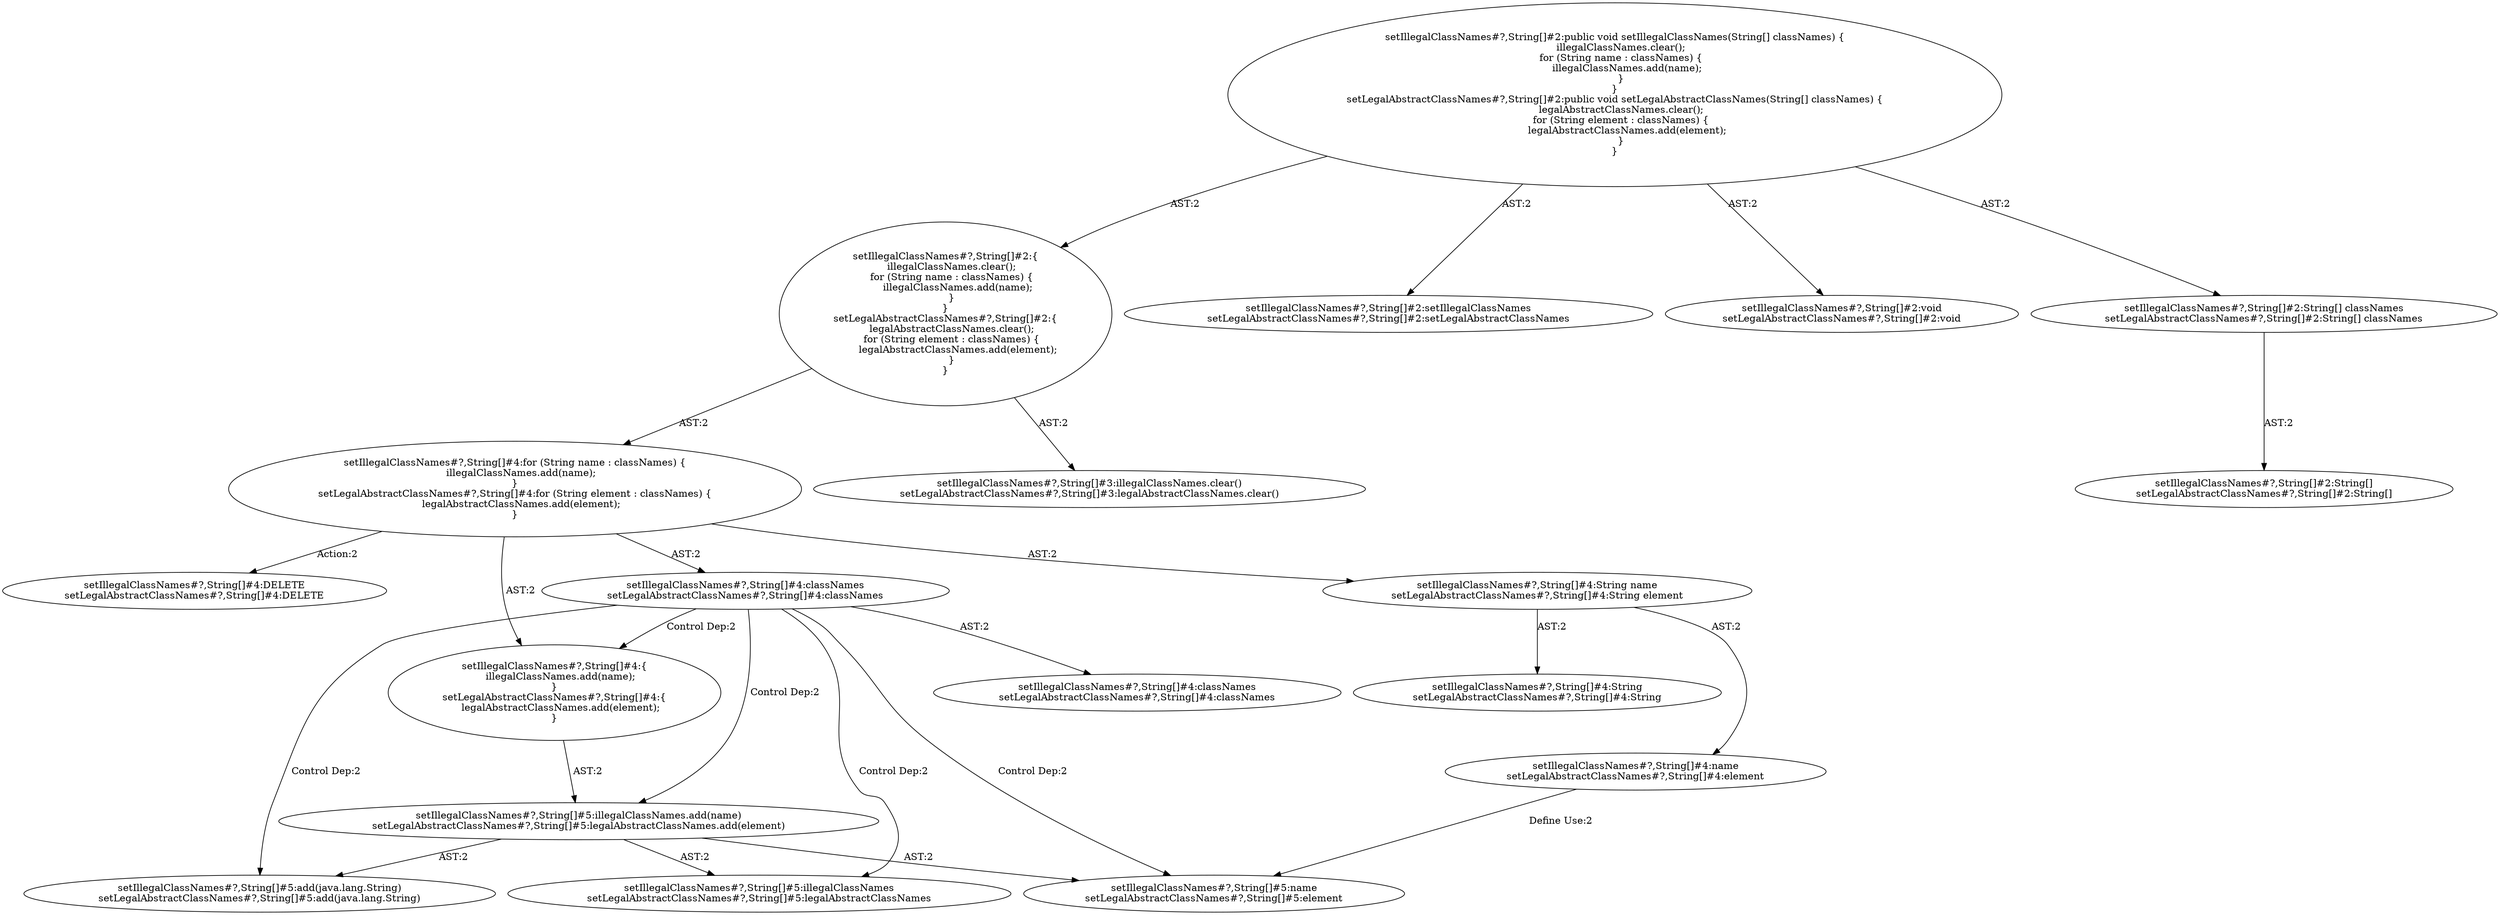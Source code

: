 digraph "Pattern" {
0 [label="setIllegalClassNames#?,String[]#4:DELETE
setLegalAbstractClassNames#?,String[]#4:DELETE" shape=ellipse]
1 [label="setIllegalClassNames#?,String[]#4:for (String name : classNames) \{
    illegalClassNames.add(name);
\}
setLegalAbstractClassNames#?,String[]#4:for (String element : classNames) \{
    legalAbstractClassNames.add(element);
\}" shape=ellipse]
2 [label="setIllegalClassNames#?,String[]#2:\{
    illegalClassNames.clear();
    for (String name : classNames) \{
        illegalClassNames.add(name);
    \}
\}
setLegalAbstractClassNames#?,String[]#2:\{
    legalAbstractClassNames.clear();
    for (String element : classNames) \{
        legalAbstractClassNames.add(element);
    \}
\}" shape=ellipse]
3 [label="setIllegalClassNames#?,String[]#2:public void setIllegalClassNames(String[] classNames) \{
    illegalClassNames.clear();
    for (String name : classNames) \{
        illegalClassNames.add(name);
    \}
\}
setLegalAbstractClassNames#?,String[]#2:public void setLegalAbstractClassNames(String[] classNames) \{
    legalAbstractClassNames.clear();
    for (String element : classNames) \{
        legalAbstractClassNames.add(element);
    \}
\}" shape=ellipse]
4 [label="setIllegalClassNames#?,String[]#2:setIllegalClassNames
setLegalAbstractClassNames#?,String[]#2:setLegalAbstractClassNames" shape=ellipse]
5 [label="setIllegalClassNames#?,String[]#2:void
setLegalAbstractClassNames#?,String[]#2:void" shape=ellipse]
6 [label="setIllegalClassNames#?,String[]#2:String[] classNames
setLegalAbstractClassNames#?,String[]#2:String[] classNames" shape=ellipse]
7 [label="setIllegalClassNames#?,String[]#2:String[]
setLegalAbstractClassNames#?,String[]#2:String[]" shape=ellipse]
8 [label="setIllegalClassNames#?,String[]#3:illegalClassNames.clear()
setLegalAbstractClassNames#?,String[]#3:legalAbstractClassNames.clear()" shape=ellipse]
9 [label="setIllegalClassNames#?,String[]#4:String name
setLegalAbstractClassNames#?,String[]#4:String element" shape=ellipse]
10 [label="setIllegalClassNames#?,String[]#4:name
setLegalAbstractClassNames#?,String[]#4:element" shape=ellipse]
11 [label="setIllegalClassNames#?,String[]#4:String
setLegalAbstractClassNames#?,String[]#4:String" shape=ellipse]
12 [label="setIllegalClassNames#?,String[]#4:classNames
setLegalAbstractClassNames#?,String[]#4:classNames" shape=ellipse]
13 [label="setIllegalClassNames#?,String[]#4:classNames
setLegalAbstractClassNames#?,String[]#4:classNames" shape=ellipse]
14 [label="setIllegalClassNames#?,String[]#4:\{
    illegalClassNames.add(name);
\}
setLegalAbstractClassNames#?,String[]#4:\{
    legalAbstractClassNames.add(element);
\}" shape=ellipse]
15 [label="setIllegalClassNames#?,String[]#5:illegalClassNames.add(name)
setLegalAbstractClassNames#?,String[]#5:legalAbstractClassNames.add(element)" shape=ellipse]
16 [label="setIllegalClassNames#?,String[]#5:add(java.lang.String)
setLegalAbstractClassNames#?,String[]#5:add(java.lang.String)" shape=ellipse]
17 [label="setIllegalClassNames#?,String[]#5:illegalClassNames
setLegalAbstractClassNames#?,String[]#5:legalAbstractClassNames" shape=ellipse]
18 [label="setIllegalClassNames#?,String[]#5:name
setLegalAbstractClassNames#?,String[]#5:element" shape=ellipse]
1 -> 0 [label="Action:2"];
1 -> 9 [label="AST:2"];
1 -> 12 [label="AST:2"];
1 -> 14 [label="AST:2"];
2 -> 1 [label="AST:2"];
2 -> 8 [label="AST:2"];
3 -> 2 [label="AST:2"];
3 -> 4 [label="AST:2"];
3 -> 5 [label="AST:2"];
3 -> 6 [label="AST:2"];
6 -> 7 [label="AST:2"];
9 -> 10 [label="AST:2"];
9 -> 11 [label="AST:2"];
10 -> 18 [label="Define Use:2"];
12 -> 13 [label="AST:2"];
12 -> 14 [label="Control Dep:2"];
12 -> 15 [label="Control Dep:2"];
12 -> 16 [label="Control Dep:2"];
12 -> 17 [label="Control Dep:2"];
12 -> 18 [label="Control Dep:2"];
14 -> 15 [label="AST:2"];
15 -> 17 [label="AST:2"];
15 -> 16 [label="AST:2"];
15 -> 18 [label="AST:2"];
}